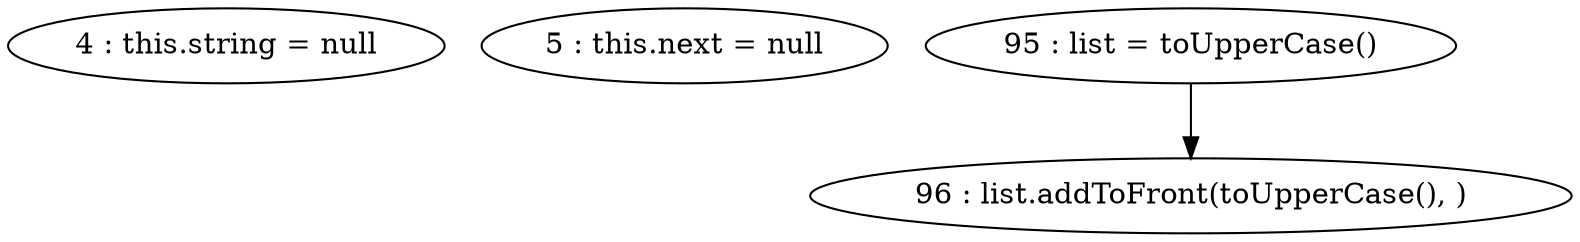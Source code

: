 digraph G {
"4 : this.string = null"
"5 : this.next = null"
"95 : list = toUpperCase()"
"95 : list = toUpperCase()" -> "96 : list.addToFront(toUpperCase(), )"
"96 : list.addToFront(toUpperCase(), )"
}